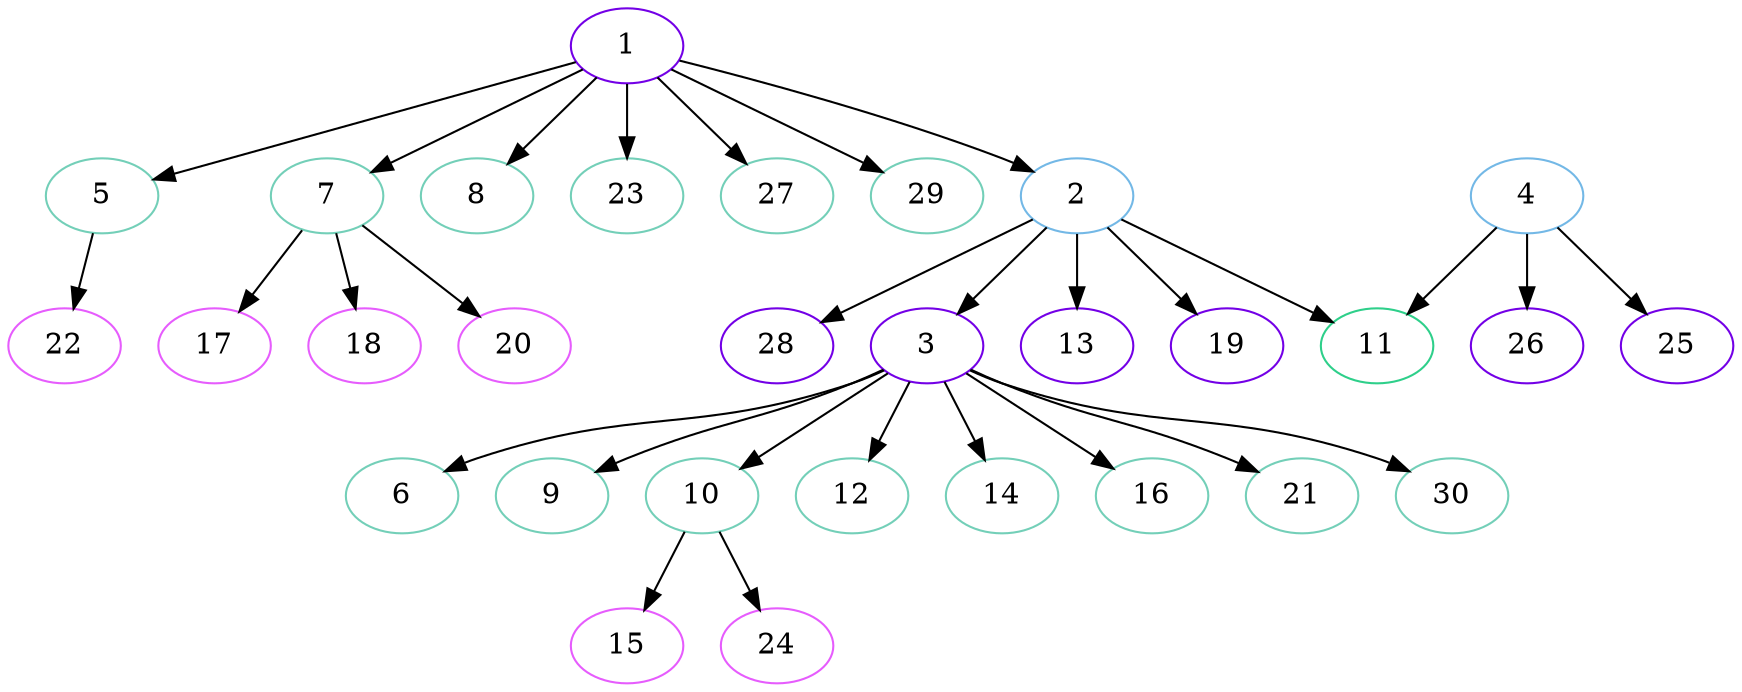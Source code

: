 digraph sample {
11 [color="#2ecf8a"];
2 [color="#73b8e6"];
4 [color="#73b8e6"];
1 [color="#7300e6"];
3 [color="#7300e6"];
13 [color="#7300e6"];
19 [color="#7300e6"];
28 [color="#7300e6"];
25 [color="#7300e6"];
26 [color="#7300e6"];
5 [color="#73cfb8"];
7 [color="#73cfb8"];
8 [color="#73cfb8"];
23 [color="#73cfb8"];
27 [color="#73cfb8"];
29 [color="#73cfb8"];
6 [color="#73cfb8"];
9 [color="#73cfb8"];
10 [color="#73cfb8"];
12 [color="#73cfb8"];
14 [color="#73cfb8"];
16 [color="#73cfb8"];
21 [color="#73cfb8"];
30 [color="#73cfb8"];
22 [color="#e65cfd"];
17 [color="#e65cfd"];
18 [color="#e65cfd"];
20 [color="#e65cfd"];
15 [color="#e65cfd"];
24 [color="#e65cfd"];
1 -> 2[color="black"];
2 -> 3[color="black"];
1 -> 5[color="black"];
3 -> 6[color="black"];
1 -> 7[color="black"];
1 -> 8[color="black"];
3 -> 9[color="black"];
3 -> 10[color="black"];
2 -> 11[color="black"];
4 -> 11[color="black"];
3 -> 12[color="black"];
2 -> 13[color="black"];
3 -> 14[color="black"];
10 -> 15[color="black"];
3 -> 16[color="black"];
7 -> 17[color="black"];
7 -> 18[color="black"];
2 -> 19[color="black"];
7 -> 20[color="black"];
3 -> 21[color="black"];
5 -> 22[color="black"];
1 -> 23[color="black"];
10 -> 24[color="black"];
4 -> 25[color="black"];
4 -> 26[color="black"];
1 -> 27[color="black"];
2 -> 28[color="black"];
1 -> 29[color="black"];
3 -> 30[color="black"];
}